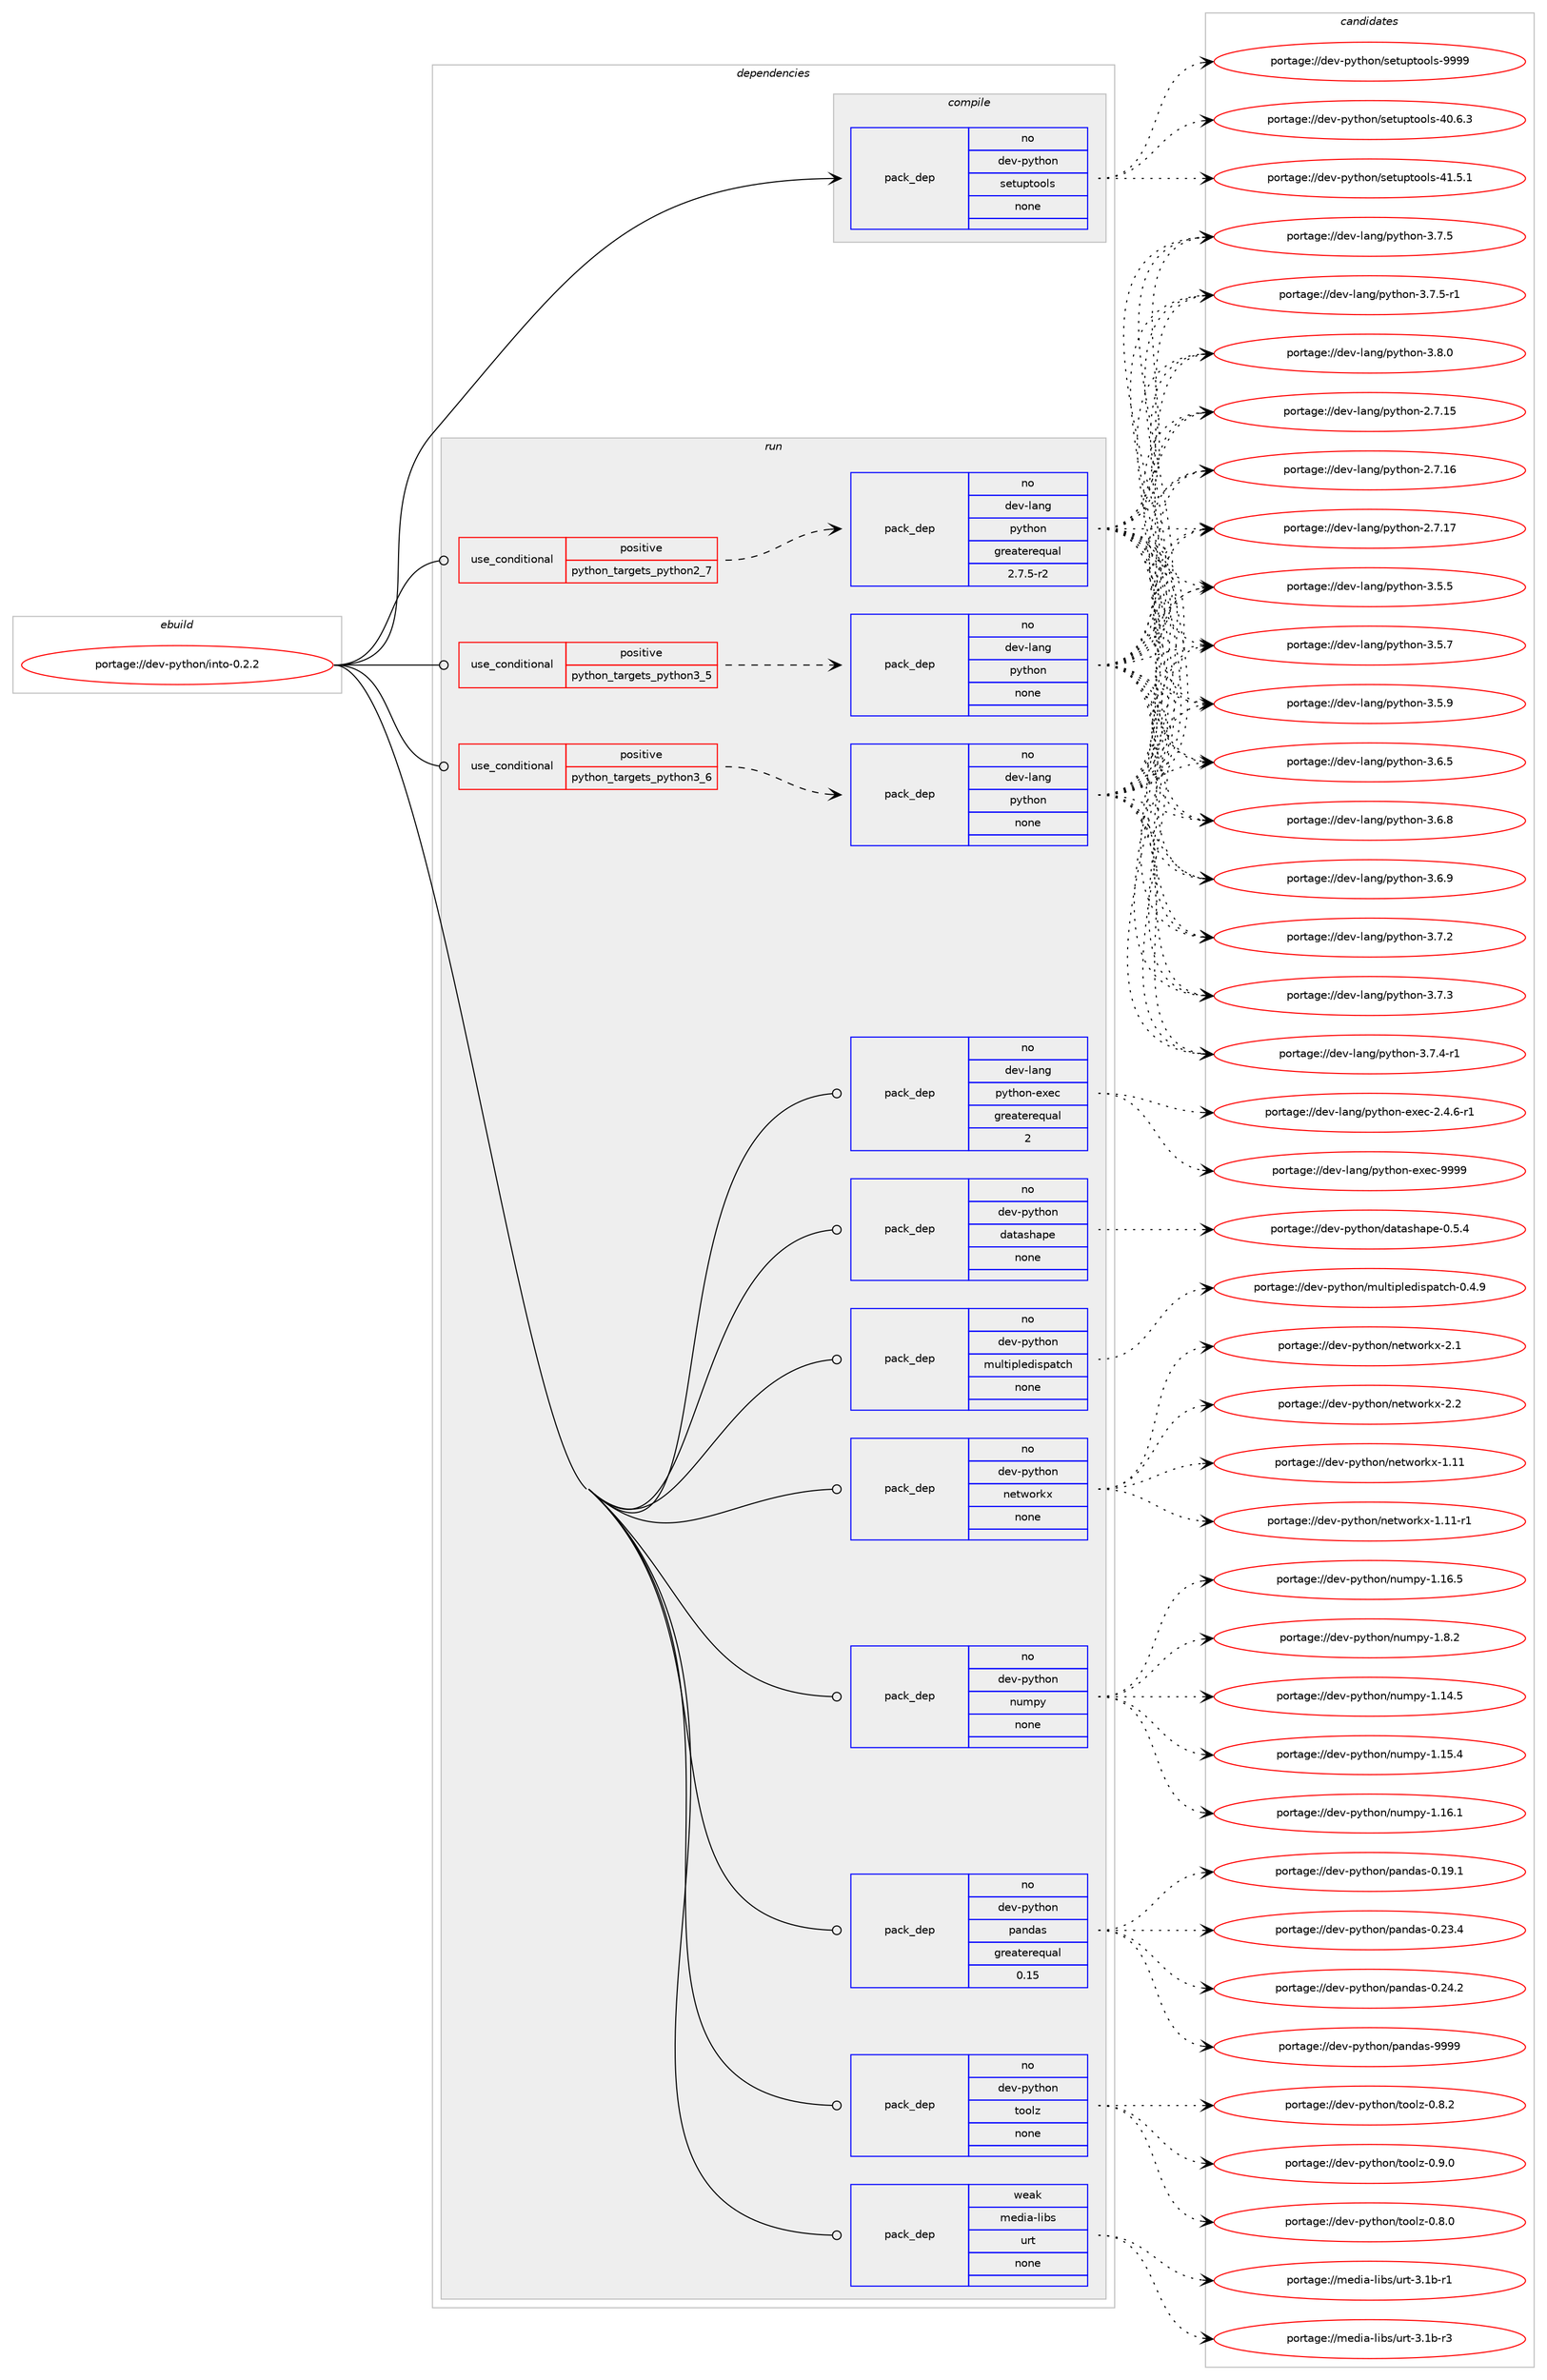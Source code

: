 digraph prolog {

# *************
# Graph options
# *************

newrank=true;
concentrate=true;
compound=true;
graph [rankdir=LR,fontname=Helvetica,fontsize=10,ranksep=1.5];#, ranksep=2.5, nodesep=0.2];
edge  [arrowhead=vee];
node  [fontname=Helvetica,fontsize=10];

# **********
# The ebuild
# **********

subgraph cluster_leftcol {
color=gray;
rank=same;
label=<<i>ebuild</i>>;
id [label="portage://dev-python/into-0.2.2", color=red, width=4, href="../dev-python/into-0.2.2.svg"];
}

# ****************
# The dependencies
# ****************

subgraph cluster_midcol {
color=gray;
label=<<i>dependencies</i>>;
subgraph cluster_compile {
fillcolor="#eeeeee";
style=filled;
label=<<i>compile</i>>;
subgraph pack110913 {
dependency144396 [label=<<TABLE BORDER="0" CELLBORDER="1" CELLSPACING="0" CELLPADDING="4" WIDTH="220"><TR><TD ROWSPAN="6" CELLPADDING="30">pack_dep</TD></TR><TR><TD WIDTH="110">no</TD></TR><TR><TD>dev-python</TD></TR><TR><TD>setuptools</TD></TR><TR><TD>none</TD></TR><TR><TD></TD></TR></TABLE>>, shape=none, color=blue];
}
id:e -> dependency144396:w [weight=20,style="solid",arrowhead="vee"];
}
subgraph cluster_compileandrun {
fillcolor="#eeeeee";
style=filled;
label=<<i>compile and run</i>>;
}
subgraph cluster_run {
fillcolor="#eeeeee";
style=filled;
label=<<i>run</i>>;
subgraph cond30161 {
dependency144397 [label=<<TABLE BORDER="0" CELLBORDER="1" CELLSPACING="0" CELLPADDING="4"><TR><TD ROWSPAN="3" CELLPADDING="10">use_conditional</TD></TR><TR><TD>positive</TD></TR><TR><TD>python_targets_python2_7</TD></TR></TABLE>>, shape=none, color=red];
subgraph pack110914 {
dependency144398 [label=<<TABLE BORDER="0" CELLBORDER="1" CELLSPACING="0" CELLPADDING="4" WIDTH="220"><TR><TD ROWSPAN="6" CELLPADDING="30">pack_dep</TD></TR><TR><TD WIDTH="110">no</TD></TR><TR><TD>dev-lang</TD></TR><TR><TD>python</TD></TR><TR><TD>greaterequal</TD></TR><TR><TD>2.7.5-r2</TD></TR></TABLE>>, shape=none, color=blue];
}
dependency144397:e -> dependency144398:w [weight=20,style="dashed",arrowhead="vee"];
}
id:e -> dependency144397:w [weight=20,style="solid",arrowhead="odot"];
subgraph cond30162 {
dependency144399 [label=<<TABLE BORDER="0" CELLBORDER="1" CELLSPACING="0" CELLPADDING="4"><TR><TD ROWSPAN="3" CELLPADDING="10">use_conditional</TD></TR><TR><TD>positive</TD></TR><TR><TD>python_targets_python3_5</TD></TR></TABLE>>, shape=none, color=red];
subgraph pack110915 {
dependency144400 [label=<<TABLE BORDER="0" CELLBORDER="1" CELLSPACING="0" CELLPADDING="4" WIDTH="220"><TR><TD ROWSPAN="6" CELLPADDING="30">pack_dep</TD></TR><TR><TD WIDTH="110">no</TD></TR><TR><TD>dev-lang</TD></TR><TR><TD>python</TD></TR><TR><TD>none</TD></TR><TR><TD></TD></TR></TABLE>>, shape=none, color=blue];
}
dependency144399:e -> dependency144400:w [weight=20,style="dashed",arrowhead="vee"];
}
id:e -> dependency144399:w [weight=20,style="solid",arrowhead="odot"];
subgraph cond30163 {
dependency144401 [label=<<TABLE BORDER="0" CELLBORDER="1" CELLSPACING="0" CELLPADDING="4"><TR><TD ROWSPAN="3" CELLPADDING="10">use_conditional</TD></TR><TR><TD>positive</TD></TR><TR><TD>python_targets_python3_6</TD></TR></TABLE>>, shape=none, color=red];
subgraph pack110916 {
dependency144402 [label=<<TABLE BORDER="0" CELLBORDER="1" CELLSPACING="0" CELLPADDING="4" WIDTH="220"><TR><TD ROWSPAN="6" CELLPADDING="30">pack_dep</TD></TR><TR><TD WIDTH="110">no</TD></TR><TR><TD>dev-lang</TD></TR><TR><TD>python</TD></TR><TR><TD>none</TD></TR><TR><TD></TD></TR></TABLE>>, shape=none, color=blue];
}
dependency144401:e -> dependency144402:w [weight=20,style="dashed",arrowhead="vee"];
}
id:e -> dependency144401:w [weight=20,style="solid",arrowhead="odot"];
subgraph pack110917 {
dependency144403 [label=<<TABLE BORDER="0" CELLBORDER="1" CELLSPACING="0" CELLPADDING="4" WIDTH="220"><TR><TD ROWSPAN="6" CELLPADDING="30">pack_dep</TD></TR><TR><TD WIDTH="110">no</TD></TR><TR><TD>dev-lang</TD></TR><TR><TD>python-exec</TD></TR><TR><TD>greaterequal</TD></TR><TR><TD>2</TD></TR></TABLE>>, shape=none, color=blue];
}
id:e -> dependency144403:w [weight=20,style="solid",arrowhead="odot"];
subgraph pack110918 {
dependency144404 [label=<<TABLE BORDER="0" CELLBORDER="1" CELLSPACING="0" CELLPADDING="4" WIDTH="220"><TR><TD ROWSPAN="6" CELLPADDING="30">pack_dep</TD></TR><TR><TD WIDTH="110">no</TD></TR><TR><TD>dev-python</TD></TR><TR><TD>datashape</TD></TR><TR><TD>none</TD></TR><TR><TD></TD></TR></TABLE>>, shape=none, color=blue];
}
id:e -> dependency144404:w [weight=20,style="solid",arrowhead="odot"];
subgraph pack110919 {
dependency144405 [label=<<TABLE BORDER="0" CELLBORDER="1" CELLSPACING="0" CELLPADDING="4" WIDTH="220"><TR><TD ROWSPAN="6" CELLPADDING="30">pack_dep</TD></TR><TR><TD WIDTH="110">no</TD></TR><TR><TD>dev-python</TD></TR><TR><TD>multipledispatch</TD></TR><TR><TD>none</TD></TR><TR><TD></TD></TR></TABLE>>, shape=none, color=blue];
}
id:e -> dependency144405:w [weight=20,style="solid",arrowhead="odot"];
subgraph pack110920 {
dependency144406 [label=<<TABLE BORDER="0" CELLBORDER="1" CELLSPACING="0" CELLPADDING="4" WIDTH="220"><TR><TD ROWSPAN="6" CELLPADDING="30">pack_dep</TD></TR><TR><TD WIDTH="110">no</TD></TR><TR><TD>dev-python</TD></TR><TR><TD>networkx</TD></TR><TR><TD>none</TD></TR><TR><TD></TD></TR></TABLE>>, shape=none, color=blue];
}
id:e -> dependency144406:w [weight=20,style="solid",arrowhead="odot"];
subgraph pack110921 {
dependency144407 [label=<<TABLE BORDER="0" CELLBORDER="1" CELLSPACING="0" CELLPADDING="4" WIDTH="220"><TR><TD ROWSPAN="6" CELLPADDING="30">pack_dep</TD></TR><TR><TD WIDTH="110">no</TD></TR><TR><TD>dev-python</TD></TR><TR><TD>numpy</TD></TR><TR><TD>none</TD></TR><TR><TD></TD></TR></TABLE>>, shape=none, color=blue];
}
id:e -> dependency144407:w [weight=20,style="solid",arrowhead="odot"];
subgraph pack110922 {
dependency144408 [label=<<TABLE BORDER="0" CELLBORDER="1" CELLSPACING="0" CELLPADDING="4" WIDTH="220"><TR><TD ROWSPAN="6" CELLPADDING="30">pack_dep</TD></TR><TR><TD WIDTH="110">no</TD></TR><TR><TD>dev-python</TD></TR><TR><TD>pandas</TD></TR><TR><TD>greaterequal</TD></TR><TR><TD>0.15</TD></TR></TABLE>>, shape=none, color=blue];
}
id:e -> dependency144408:w [weight=20,style="solid",arrowhead="odot"];
subgraph pack110923 {
dependency144409 [label=<<TABLE BORDER="0" CELLBORDER="1" CELLSPACING="0" CELLPADDING="4" WIDTH="220"><TR><TD ROWSPAN="6" CELLPADDING="30">pack_dep</TD></TR><TR><TD WIDTH="110">no</TD></TR><TR><TD>dev-python</TD></TR><TR><TD>toolz</TD></TR><TR><TD>none</TD></TR><TR><TD></TD></TR></TABLE>>, shape=none, color=blue];
}
id:e -> dependency144409:w [weight=20,style="solid",arrowhead="odot"];
subgraph pack110924 {
dependency144410 [label=<<TABLE BORDER="0" CELLBORDER="1" CELLSPACING="0" CELLPADDING="4" WIDTH="220"><TR><TD ROWSPAN="6" CELLPADDING="30">pack_dep</TD></TR><TR><TD WIDTH="110">weak</TD></TR><TR><TD>media-libs</TD></TR><TR><TD>urt</TD></TR><TR><TD>none</TD></TR><TR><TD></TD></TR></TABLE>>, shape=none, color=blue];
}
id:e -> dependency144410:w [weight=20,style="solid",arrowhead="odot"];
}
}

# **************
# The candidates
# **************

subgraph cluster_choices {
rank=same;
color=gray;
label=<<i>candidates</i>>;

subgraph choice110913 {
color=black;
nodesep=1;
choiceportage100101118451121211161041111104711510111611711211611111110811545524846544651 [label="portage://dev-python/setuptools-40.6.3", color=red, width=4,href="../dev-python/setuptools-40.6.3.svg"];
choiceportage100101118451121211161041111104711510111611711211611111110811545524946534649 [label="portage://dev-python/setuptools-41.5.1", color=red, width=4,href="../dev-python/setuptools-41.5.1.svg"];
choiceportage10010111845112121116104111110471151011161171121161111111081154557575757 [label="portage://dev-python/setuptools-9999", color=red, width=4,href="../dev-python/setuptools-9999.svg"];
dependency144396:e -> choiceportage100101118451121211161041111104711510111611711211611111110811545524846544651:w [style=dotted,weight="100"];
dependency144396:e -> choiceportage100101118451121211161041111104711510111611711211611111110811545524946534649:w [style=dotted,weight="100"];
dependency144396:e -> choiceportage10010111845112121116104111110471151011161171121161111111081154557575757:w [style=dotted,weight="100"];
}
subgraph choice110914 {
color=black;
nodesep=1;
choiceportage10010111845108971101034711212111610411111045504655464953 [label="portage://dev-lang/python-2.7.15", color=red, width=4,href="../dev-lang/python-2.7.15.svg"];
choiceportage10010111845108971101034711212111610411111045504655464954 [label="portage://dev-lang/python-2.7.16", color=red, width=4,href="../dev-lang/python-2.7.16.svg"];
choiceportage10010111845108971101034711212111610411111045504655464955 [label="portage://dev-lang/python-2.7.17", color=red, width=4,href="../dev-lang/python-2.7.17.svg"];
choiceportage100101118451089711010347112121116104111110455146534653 [label="portage://dev-lang/python-3.5.5", color=red, width=4,href="../dev-lang/python-3.5.5.svg"];
choiceportage100101118451089711010347112121116104111110455146534655 [label="portage://dev-lang/python-3.5.7", color=red, width=4,href="../dev-lang/python-3.5.7.svg"];
choiceportage100101118451089711010347112121116104111110455146534657 [label="portage://dev-lang/python-3.5.9", color=red, width=4,href="../dev-lang/python-3.5.9.svg"];
choiceportage100101118451089711010347112121116104111110455146544653 [label="portage://dev-lang/python-3.6.5", color=red, width=4,href="../dev-lang/python-3.6.5.svg"];
choiceportage100101118451089711010347112121116104111110455146544656 [label="portage://dev-lang/python-3.6.8", color=red, width=4,href="../dev-lang/python-3.6.8.svg"];
choiceportage100101118451089711010347112121116104111110455146544657 [label="portage://dev-lang/python-3.6.9", color=red, width=4,href="../dev-lang/python-3.6.9.svg"];
choiceportage100101118451089711010347112121116104111110455146554650 [label="portage://dev-lang/python-3.7.2", color=red, width=4,href="../dev-lang/python-3.7.2.svg"];
choiceportage100101118451089711010347112121116104111110455146554651 [label="portage://dev-lang/python-3.7.3", color=red, width=4,href="../dev-lang/python-3.7.3.svg"];
choiceportage1001011184510897110103471121211161041111104551465546524511449 [label="portage://dev-lang/python-3.7.4-r1", color=red, width=4,href="../dev-lang/python-3.7.4-r1.svg"];
choiceportage100101118451089711010347112121116104111110455146554653 [label="portage://dev-lang/python-3.7.5", color=red, width=4,href="../dev-lang/python-3.7.5.svg"];
choiceportage1001011184510897110103471121211161041111104551465546534511449 [label="portage://dev-lang/python-3.7.5-r1", color=red, width=4,href="../dev-lang/python-3.7.5-r1.svg"];
choiceportage100101118451089711010347112121116104111110455146564648 [label="portage://dev-lang/python-3.8.0", color=red, width=4,href="../dev-lang/python-3.8.0.svg"];
dependency144398:e -> choiceportage10010111845108971101034711212111610411111045504655464953:w [style=dotted,weight="100"];
dependency144398:e -> choiceportage10010111845108971101034711212111610411111045504655464954:w [style=dotted,weight="100"];
dependency144398:e -> choiceportage10010111845108971101034711212111610411111045504655464955:w [style=dotted,weight="100"];
dependency144398:e -> choiceportage100101118451089711010347112121116104111110455146534653:w [style=dotted,weight="100"];
dependency144398:e -> choiceportage100101118451089711010347112121116104111110455146534655:w [style=dotted,weight="100"];
dependency144398:e -> choiceportage100101118451089711010347112121116104111110455146534657:w [style=dotted,weight="100"];
dependency144398:e -> choiceportage100101118451089711010347112121116104111110455146544653:w [style=dotted,weight="100"];
dependency144398:e -> choiceportage100101118451089711010347112121116104111110455146544656:w [style=dotted,weight="100"];
dependency144398:e -> choiceportage100101118451089711010347112121116104111110455146544657:w [style=dotted,weight="100"];
dependency144398:e -> choiceportage100101118451089711010347112121116104111110455146554650:w [style=dotted,weight="100"];
dependency144398:e -> choiceportage100101118451089711010347112121116104111110455146554651:w [style=dotted,weight="100"];
dependency144398:e -> choiceportage1001011184510897110103471121211161041111104551465546524511449:w [style=dotted,weight="100"];
dependency144398:e -> choiceportage100101118451089711010347112121116104111110455146554653:w [style=dotted,weight="100"];
dependency144398:e -> choiceportage1001011184510897110103471121211161041111104551465546534511449:w [style=dotted,weight="100"];
dependency144398:e -> choiceportage100101118451089711010347112121116104111110455146564648:w [style=dotted,weight="100"];
}
subgraph choice110915 {
color=black;
nodesep=1;
choiceportage10010111845108971101034711212111610411111045504655464953 [label="portage://dev-lang/python-2.7.15", color=red, width=4,href="../dev-lang/python-2.7.15.svg"];
choiceportage10010111845108971101034711212111610411111045504655464954 [label="portage://dev-lang/python-2.7.16", color=red, width=4,href="../dev-lang/python-2.7.16.svg"];
choiceportage10010111845108971101034711212111610411111045504655464955 [label="portage://dev-lang/python-2.7.17", color=red, width=4,href="../dev-lang/python-2.7.17.svg"];
choiceportage100101118451089711010347112121116104111110455146534653 [label="portage://dev-lang/python-3.5.5", color=red, width=4,href="../dev-lang/python-3.5.5.svg"];
choiceportage100101118451089711010347112121116104111110455146534655 [label="portage://dev-lang/python-3.5.7", color=red, width=4,href="../dev-lang/python-3.5.7.svg"];
choiceportage100101118451089711010347112121116104111110455146534657 [label="portage://dev-lang/python-3.5.9", color=red, width=4,href="../dev-lang/python-3.5.9.svg"];
choiceportage100101118451089711010347112121116104111110455146544653 [label="portage://dev-lang/python-3.6.5", color=red, width=4,href="../dev-lang/python-3.6.5.svg"];
choiceportage100101118451089711010347112121116104111110455146544656 [label="portage://dev-lang/python-3.6.8", color=red, width=4,href="../dev-lang/python-3.6.8.svg"];
choiceportage100101118451089711010347112121116104111110455146544657 [label="portage://dev-lang/python-3.6.9", color=red, width=4,href="../dev-lang/python-3.6.9.svg"];
choiceportage100101118451089711010347112121116104111110455146554650 [label="portage://dev-lang/python-3.7.2", color=red, width=4,href="../dev-lang/python-3.7.2.svg"];
choiceportage100101118451089711010347112121116104111110455146554651 [label="portage://dev-lang/python-3.7.3", color=red, width=4,href="../dev-lang/python-3.7.3.svg"];
choiceportage1001011184510897110103471121211161041111104551465546524511449 [label="portage://dev-lang/python-3.7.4-r1", color=red, width=4,href="../dev-lang/python-3.7.4-r1.svg"];
choiceportage100101118451089711010347112121116104111110455146554653 [label="portage://dev-lang/python-3.7.5", color=red, width=4,href="../dev-lang/python-3.7.5.svg"];
choiceportage1001011184510897110103471121211161041111104551465546534511449 [label="portage://dev-lang/python-3.7.5-r1", color=red, width=4,href="../dev-lang/python-3.7.5-r1.svg"];
choiceportage100101118451089711010347112121116104111110455146564648 [label="portage://dev-lang/python-3.8.0", color=red, width=4,href="../dev-lang/python-3.8.0.svg"];
dependency144400:e -> choiceportage10010111845108971101034711212111610411111045504655464953:w [style=dotted,weight="100"];
dependency144400:e -> choiceportage10010111845108971101034711212111610411111045504655464954:w [style=dotted,weight="100"];
dependency144400:e -> choiceportage10010111845108971101034711212111610411111045504655464955:w [style=dotted,weight="100"];
dependency144400:e -> choiceportage100101118451089711010347112121116104111110455146534653:w [style=dotted,weight="100"];
dependency144400:e -> choiceportage100101118451089711010347112121116104111110455146534655:w [style=dotted,weight="100"];
dependency144400:e -> choiceportage100101118451089711010347112121116104111110455146534657:w [style=dotted,weight="100"];
dependency144400:e -> choiceportage100101118451089711010347112121116104111110455146544653:w [style=dotted,weight="100"];
dependency144400:e -> choiceportage100101118451089711010347112121116104111110455146544656:w [style=dotted,weight="100"];
dependency144400:e -> choiceportage100101118451089711010347112121116104111110455146544657:w [style=dotted,weight="100"];
dependency144400:e -> choiceportage100101118451089711010347112121116104111110455146554650:w [style=dotted,weight="100"];
dependency144400:e -> choiceportage100101118451089711010347112121116104111110455146554651:w [style=dotted,weight="100"];
dependency144400:e -> choiceportage1001011184510897110103471121211161041111104551465546524511449:w [style=dotted,weight="100"];
dependency144400:e -> choiceportage100101118451089711010347112121116104111110455146554653:w [style=dotted,weight="100"];
dependency144400:e -> choiceportage1001011184510897110103471121211161041111104551465546534511449:w [style=dotted,weight="100"];
dependency144400:e -> choiceportage100101118451089711010347112121116104111110455146564648:w [style=dotted,weight="100"];
}
subgraph choice110916 {
color=black;
nodesep=1;
choiceportage10010111845108971101034711212111610411111045504655464953 [label="portage://dev-lang/python-2.7.15", color=red, width=4,href="../dev-lang/python-2.7.15.svg"];
choiceportage10010111845108971101034711212111610411111045504655464954 [label="portage://dev-lang/python-2.7.16", color=red, width=4,href="../dev-lang/python-2.7.16.svg"];
choiceportage10010111845108971101034711212111610411111045504655464955 [label="portage://dev-lang/python-2.7.17", color=red, width=4,href="../dev-lang/python-2.7.17.svg"];
choiceportage100101118451089711010347112121116104111110455146534653 [label="portage://dev-lang/python-3.5.5", color=red, width=4,href="../dev-lang/python-3.5.5.svg"];
choiceportage100101118451089711010347112121116104111110455146534655 [label="portage://dev-lang/python-3.5.7", color=red, width=4,href="../dev-lang/python-3.5.7.svg"];
choiceportage100101118451089711010347112121116104111110455146534657 [label="portage://dev-lang/python-3.5.9", color=red, width=4,href="../dev-lang/python-3.5.9.svg"];
choiceportage100101118451089711010347112121116104111110455146544653 [label="portage://dev-lang/python-3.6.5", color=red, width=4,href="../dev-lang/python-3.6.5.svg"];
choiceportage100101118451089711010347112121116104111110455146544656 [label="portage://dev-lang/python-3.6.8", color=red, width=4,href="../dev-lang/python-3.6.8.svg"];
choiceportage100101118451089711010347112121116104111110455146544657 [label="portage://dev-lang/python-3.6.9", color=red, width=4,href="../dev-lang/python-3.6.9.svg"];
choiceportage100101118451089711010347112121116104111110455146554650 [label="portage://dev-lang/python-3.7.2", color=red, width=4,href="../dev-lang/python-3.7.2.svg"];
choiceportage100101118451089711010347112121116104111110455146554651 [label="portage://dev-lang/python-3.7.3", color=red, width=4,href="../dev-lang/python-3.7.3.svg"];
choiceportage1001011184510897110103471121211161041111104551465546524511449 [label="portage://dev-lang/python-3.7.4-r1", color=red, width=4,href="../dev-lang/python-3.7.4-r1.svg"];
choiceportage100101118451089711010347112121116104111110455146554653 [label="portage://dev-lang/python-3.7.5", color=red, width=4,href="../dev-lang/python-3.7.5.svg"];
choiceportage1001011184510897110103471121211161041111104551465546534511449 [label="portage://dev-lang/python-3.7.5-r1", color=red, width=4,href="../dev-lang/python-3.7.5-r1.svg"];
choiceportage100101118451089711010347112121116104111110455146564648 [label="portage://dev-lang/python-3.8.0", color=red, width=4,href="../dev-lang/python-3.8.0.svg"];
dependency144402:e -> choiceportage10010111845108971101034711212111610411111045504655464953:w [style=dotted,weight="100"];
dependency144402:e -> choiceportage10010111845108971101034711212111610411111045504655464954:w [style=dotted,weight="100"];
dependency144402:e -> choiceportage10010111845108971101034711212111610411111045504655464955:w [style=dotted,weight="100"];
dependency144402:e -> choiceportage100101118451089711010347112121116104111110455146534653:w [style=dotted,weight="100"];
dependency144402:e -> choiceportage100101118451089711010347112121116104111110455146534655:w [style=dotted,weight="100"];
dependency144402:e -> choiceportage100101118451089711010347112121116104111110455146534657:w [style=dotted,weight="100"];
dependency144402:e -> choiceportage100101118451089711010347112121116104111110455146544653:w [style=dotted,weight="100"];
dependency144402:e -> choiceportage100101118451089711010347112121116104111110455146544656:w [style=dotted,weight="100"];
dependency144402:e -> choiceportage100101118451089711010347112121116104111110455146544657:w [style=dotted,weight="100"];
dependency144402:e -> choiceportage100101118451089711010347112121116104111110455146554650:w [style=dotted,weight="100"];
dependency144402:e -> choiceportage100101118451089711010347112121116104111110455146554651:w [style=dotted,weight="100"];
dependency144402:e -> choiceportage1001011184510897110103471121211161041111104551465546524511449:w [style=dotted,weight="100"];
dependency144402:e -> choiceportage100101118451089711010347112121116104111110455146554653:w [style=dotted,weight="100"];
dependency144402:e -> choiceportage1001011184510897110103471121211161041111104551465546534511449:w [style=dotted,weight="100"];
dependency144402:e -> choiceportage100101118451089711010347112121116104111110455146564648:w [style=dotted,weight="100"];
}
subgraph choice110917 {
color=black;
nodesep=1;
choiceportage10010111845108971101034711212111610411111045101120101994550465246544511449 [label="portage://dev-lang/python-exec-2.4.6-r1", color=red, width=4,href="../dev-lang/python-exec-2.4.6-r1.svg"];
choiceportage10010111845108971101034711212111610411111045101120101994557575757 [label="portage://dev-lang/python-exec-9999", color=red, width=4,href="../dev-lang/python-exec-9999.svg"];
dependency144403:e -> choiceportage10010111845108971101034711212111610411111045101120101994550465246544511449:w [style=dotted,weight="100"];
dependency144403:e -> choiceportage10010111845108971101034711212111610411111045101120101994557575757:w [style=dotted,weight="100"];
}
subgraph choice110918 {
color=black;
nodesep=1;
choiceportage1001011184511212111610411111047100971169711510497112101454846534652 [label="portage://dev-python/datashape-0.5.4", color=red, width=4,href="../dev-python/datashape-0.5.4.svg"];
dependency144404:e -> choiceportage1001011184511212111610411111047100971169711510497112101454846534652:w [style=dotted,weight="100"];
}
subgraph choice110919 {
color=black;
nodesep=1;
choiceportage10010111845112121116104111110471091171081161051121081011001051151129711699104454846524657 [label="portage://dev-python/multipledispatch-0.4.9", color=red, width=4,href="../dev-python/multipledispatch-0.4.9.svg"];
dependency144405:e -> choiceportage10010111845112121116104111110471091171081161051121081011001051151129711699104454846524657:w [style=dotted,weight="100"];
}
subgraph choice110920 {
color=black;
nodesep=1;
choiceportage10010111845112121116104111110471101011161191111141071204549464949 [label="portage://dev-python/networkx-1.11", color=red, width=4,href="../dev-python/networkx-1.11.svg"];
choiceportage100101118451121211161041111104711010111611911111410712045494649494511449 [label="portage://dev-python/networkx-1.11-r1", color=red, width=4,href="../dev-python/networkx-1.11-r1.svg"];
choiceportage100101118451121211161041111104711010111611911111410712045504649 [label="portage://dev-python/networkx-2.1", color=red, width=4,href="../dev-python/networkx-2.1.svg"];
choiceportage100101118451121211161041111104711010111611911111410712045504650 [label="portage://dev-python/networkx-2.2", color=red, width=4,href="../dev-python/networkx-2.2.svg"];
dependency144406:e -> choiceportage10010111845112121116104111110471101011161191111141071204549464949:w [style=dotted,weight="100"];
dependency144406:e -> choiceportage100101118451121211161041111104711010111611911111410712045494649494511449:w [style=dotted,weight="100"];
dependency144406:e -> choiceportage100101118451121211161041111104711010111611911111410712045504649:w [style=dotted,weight="100"];
dependency144406:e -> choiceportage100101118451121211161041111104711010111611911111410712045504650:w [style=dotted,weight="100"];
}
subgraph choice110921 {
color=black;
nodesep=1;
choiceportage100101118451121211161041111104711011710911212145494649524653 [label="portage://dev-python/numpy-1.14.5", color=red, width=4,href="../dev-python/numpy-1.14.5.svg"];
choiceportage100101118451121211161041111104711011710911212145494649534652 [label="portage://dev-python/numpy-1.15.4", color=red, width=4,href="../dev-python/numpy-1.15.4.svg"];
choiceportage100101118451121211161041111104711011710911212145494649544649 [label="portage://dev-python/numpy-1.16.1", color=red, width=4,href="../dev-python/numpy-1.16.1.svg"];
choiceportage100101118451121211161041111104711011710911212145494649544653 [label="portage://dev-python/numpy-1.16.5", color=red, width=4,href="../dev-python/numpy-1.16.5.svg"];
choiceportage1001011184511212111610411111047110117109112121454946564650 [label="portage://dev-python/numpy-1.8.2", color=red, width=4,href="../dev-python/numpy-1.8.2.svg"];
dependency144407:e -> choiceportage100101118451121211161041111104711011710911212145494649524653:w [style=dotted,weight="100"];
dependency144407:e -> choiceportage100101118451121211161041111104711011710911212145494649534652:w [style=dotted,weight="100"];
dependency144407:e -> choiceportage100101118451121211161041111104711011710911212145494649544649:w [style=dotted,weight="100"];
dependency144407:e -> choiceportage100101118451121211161041111104711011710911212145494649544653:w [style=dotted,weight="100"];
dependency144407:e -> choiceportage1001011184511212111610411111047110117109112121454946564650:w [style=dotted,weight="100"];
}
subgraph choice110922 {
color=black;
nodesep=1;
choiceportage1001011184511212111610411111047112971101009711545484649574649 [label="portage://dev-python/pandas-0.19.1", color=red, width=4,href="../dev-python/pandas-0.19.1.svg"];
choiceportage1001011184511212111610411111047112971101009711545484650514652 [label="portage://dev-python/pandas-0.23.4", color=red, width=4,href="../dev-python/pandas-0.23.4.svg"];
choiceportage1001011184511212111610411111047112971101009711545484650524650 [label="portage://dev-python/pandas-0.24.2", color=red, width=4,href="../dev-python/pandas-0.24.2.svg"];
choiceportage100101118451121211161041111104711297110100971154557575757 [label="portage://dev-python/pandas-9999", color=red, width=4,href="../dev-python/pandas-9999.svg"];
dependency144408:e -> choiceportage1001011184511212111610411111047112971101009711545484649574649:w [style=dotted,weight="100"];
dependency144408:e -> choiceportage1001011184511212111610411111047112971101009711545484650514652:w [style=dotted,weight="100"];
dependency144408:e -> choiceportage1001011184511212111610411111047112971101009711545484650524650:w [style=dotted,weight="100"];
dependency144408:e -> choiceportage100101118451121211161041111104711297110100971154557575757:w [style=dotted,weight="100"];
}
subgraph choice110923 {
color=black;
nodesep=1;
choiceportage1001011184511212111610411111047116111111108122454846564648 [label="portage://dev-python/toolz-0.8.0", color=red, width=4,href="../dev-python/toolz-0.8.0.svg"];
choiceportage1001011184511212111610411111047116111111108122454846564650 [label="portage://dev-python/toolz-0.8.2", color=red, width=4,href="../dev-python/toolz-0.8.2.svg"];
choiceportage1001011184511212111610411111047116111111108122454846574648 [label="portage://dev-python/toolz-0.9.0", color=red, width=4,href="../dev-python/toolz-0.9.0.svg"];
dependency144409:e -> choiceportage1001011184511212111610411111047116111111108122454846564648:w [style=dotted,weight="100"];
dependency144409:e -> choiceportage1001011184511212111610411111047116111111108122454846564650:w [style=dotted,weight="100"];
dependency144409:e -> choiceportage1001011184511212111610411111047116111111108122454846574648:w [style=dotted,weight="100"];
}
subgraph choice110924 {
color=black;
nodesep=1;
choiceportage1091011001059745108105981154711711411645514649984511449 [label="portage://media-libs/urt-3.1b-r1", color=red, width=4,href="../media-libs/urt-3.1b-r1.svg"];
choiceportage1091011001059745108105981154711711411645514649984511451 [label="portage://media-libs/urt-3.1b-r3", color=red, width=4,href="../media-libs/urt-3.1b-r3.svg"];
dependency144410:e -> choiceportage1091011001059745108105981154711711411645514649984511449:w [style=dotted,weight="100"];
dependency144410:e -> choiceportage1091011001059745108105981154711711411645514649984511451:w [style=dotted,weight="100"];
}
}

}
